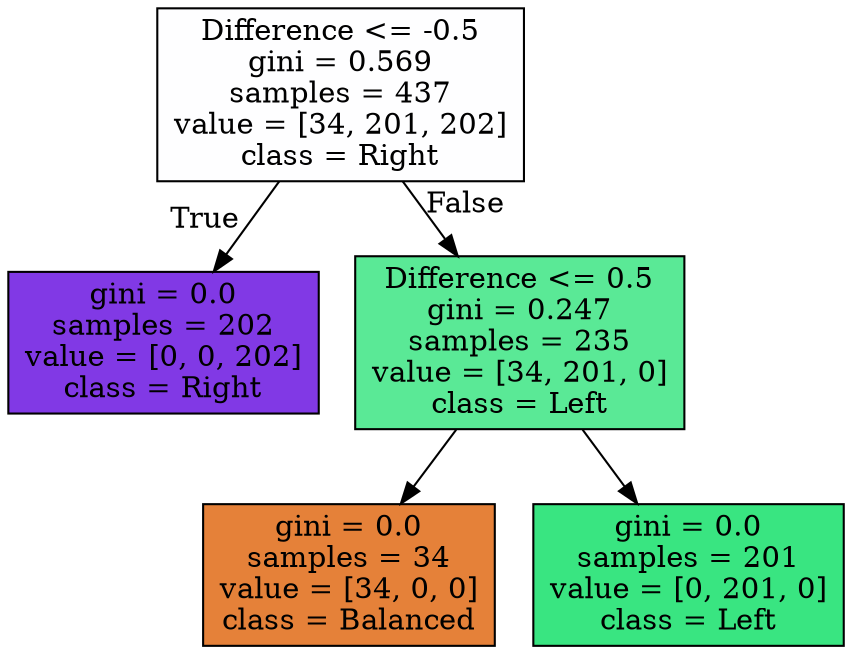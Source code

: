 digraph Tree {
node [shape=box, style="filled", color="black"] ;
0 [label="Difference <= -0.5\ngini = 0.569\nsamples = 437\nvalue = [34, 201, 202]\nclass = Right", fillcolor="#fefeff"] ;
1 [label="gini = 0.0\nsamples = 202\nvalue = [0, 0, 202]\nclass = Right", fillcolor="#8139e5"] ;
0 -> 1 [labeldistance=2.5, labelangle=45, headlabel="True"] ;
2 [label="Difference <= 0.5\ngini = 0.247\nsamples = 235\nvalue = [34, 201, 0]\nclass = Left", fillcolor="#5ae996"] ;
0 -> 2 [labeldistance=2.5, labelangle=-45, headlabel="False"] ;
3 [label="gini = 0.0\nsamples = 34\nvalue = [34, 0, 0]\nclass = Balanced", fillcolor="#e58139"] ;
2 -> 3 ;
4 [label="gini = 0.0\nsamples = 201\nvalue = [0, 201, 0]\nclass = Left", fillcolor="#39e581"] ;
2 -> 4 ;
}